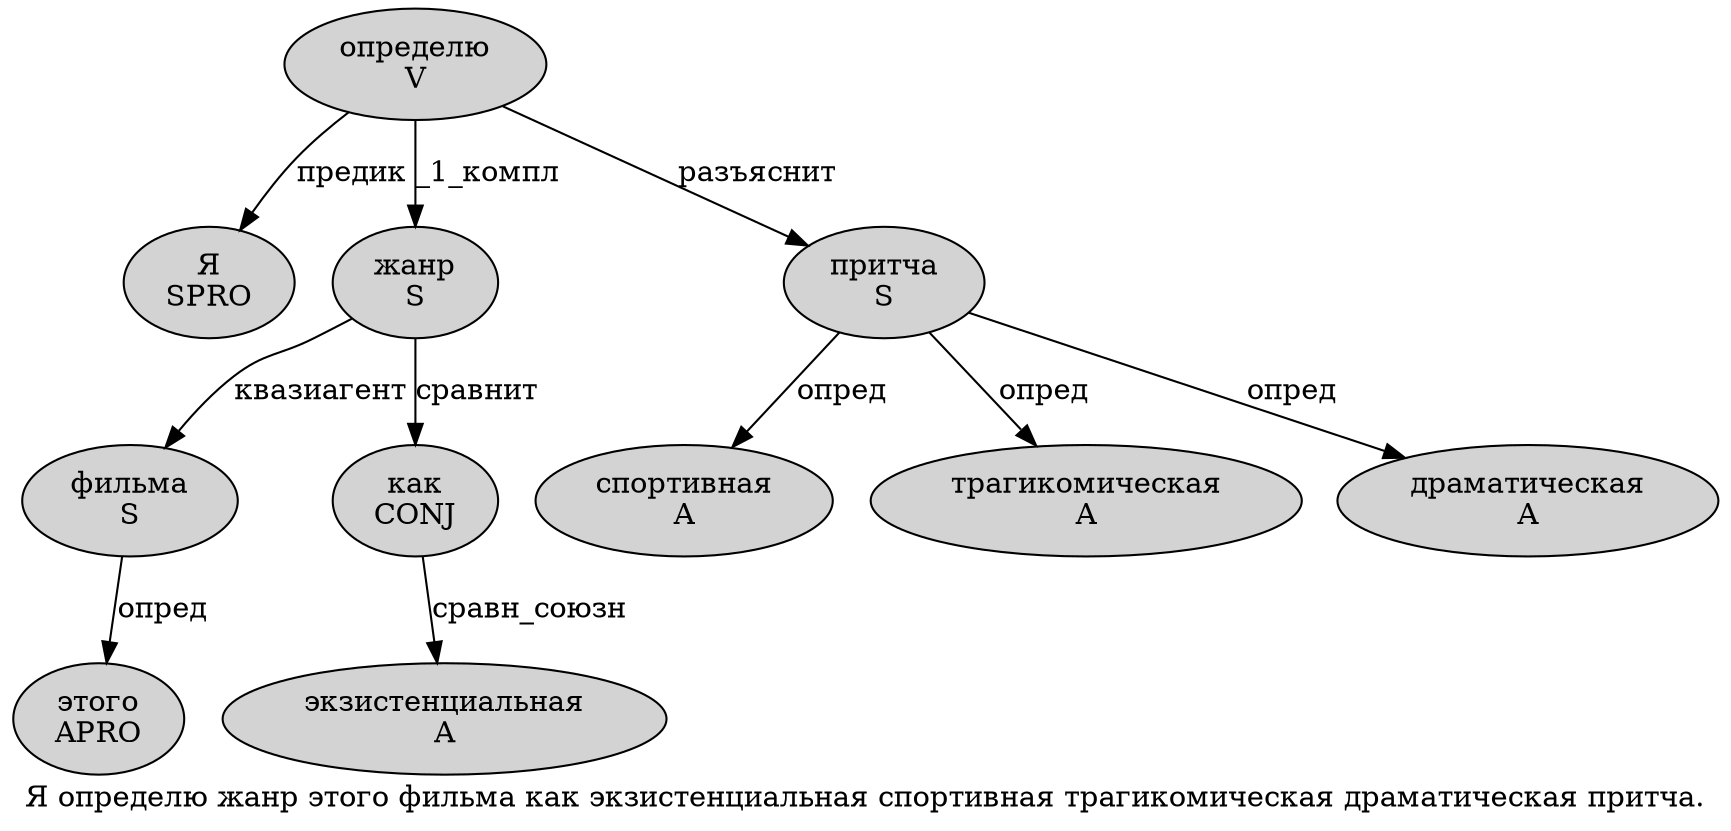 digraph SENTENCE_3780 {
	graph [label="Я определю жанр этого фильма как экзистенциальная спортивная трагикомическая драматическая притча."]
	node [style=filled]
		0 [label="Я
SPRO" color="" fillcolor=lightgray penwidth=1 shape=ellipse]
		1 [label="определю
V" color="" fillcolor=lightgray penwidth=1 shape=ellipse]
		2 [label="жанр
S" color="" fillcolor=lightgray penwidth=1 shape=ellipse]
		3 [label="этого
APRO" color="" fillcolor=lightgray penwidth=1 shape=ellipse]
		4 [label="фильма
S" color="" fillcolor=lightgray penwidth=1 shape=ellipse]
		5 [label="как
CONJ" color="" fillcolor=lightgray penwidth=1 shape=ellipse]
		6 [label="экзистенциальная
A" color="" fillcolor=lightgray penwidth=1 shape=ellipse]
		7 [label="спортивная
A" color="" fillcolor=lightgray penwidth=1 shape=ellipse]
		8 [label="трагикомическая
A" color="" fillcolor=lightgray penwidth=1 shape=ellipse]
		9 [label="драматическая
A" color="" fillcolor=lightgray penwidth=1 shape=ellipse]
		10 [label="притча
S" color="" fillcolor=lightgray penwidth=1 shape=ellipse]
			2 -> 4 [label="квазиагент"]
			2 -> 5 [label="сравнит"]
			1 -> 0 [label="предик"]
			1 -> 2 [label="_1_компл"]
			1 -> 10 [label="разъяснит"]
			5 -> 6 [label="сравн_союзн"]
			10 -> 7 [label="опред"]
			10 -> 8 [label="опред"]
			10 -> 9 [label="опред"]
			4 -> 3 [label="опред"]
}